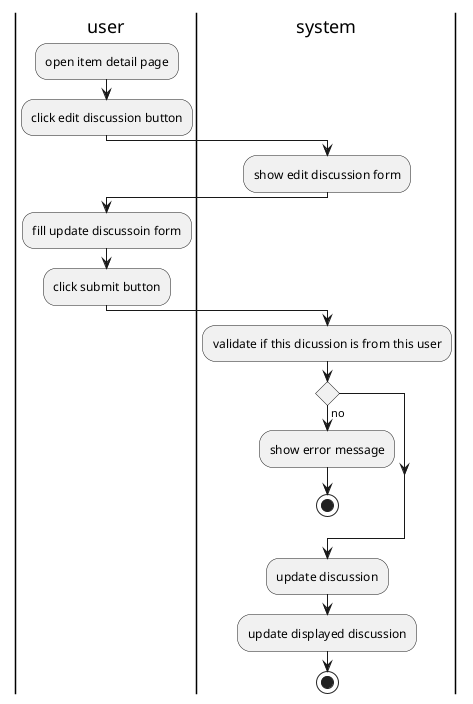 @startuml edit discussion

|user|
:open item detail page;
:click edit discussion button;
|system|
:show edit discussion form;
|user|
:fill update discussoin form;
:click submit button;
|system|
:validate if this dicussion is from this user;
if () then (no)
    :show error message;
    stop
endif
|system|
:update discussion;
:update displayed discussion;
stop

@enduml